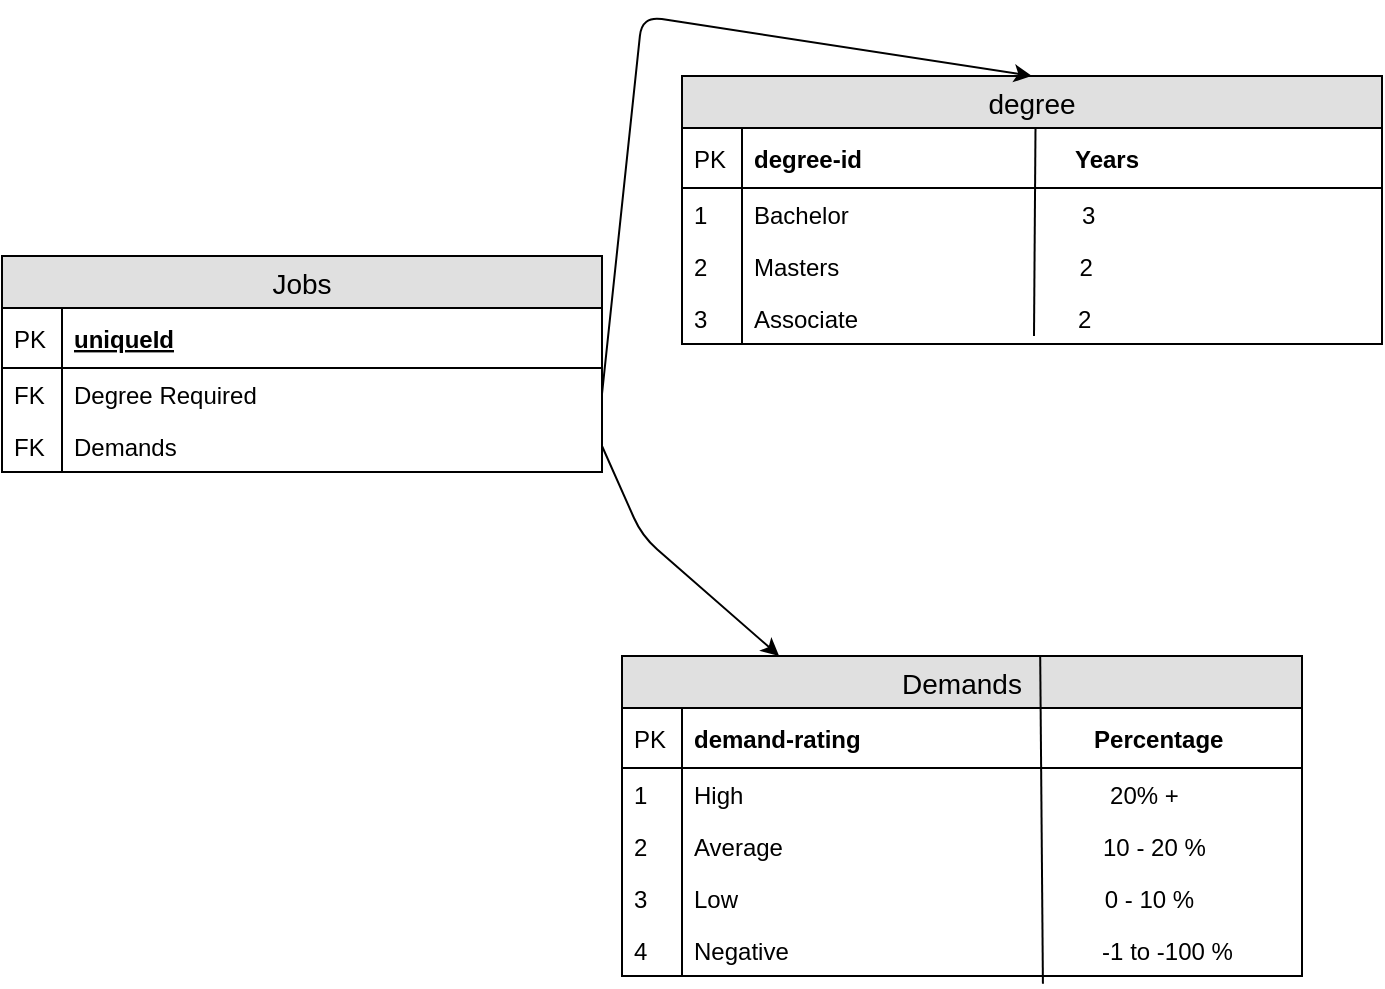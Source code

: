 <mxfile version="12.3.2" type="device" pages="1"><diagram id="A5nH4SXvxRaMwIXdK-zo" name="Page-1"><mxGraphModel dx="675" dy="865" grid="1" gridSize="10" guides="1" tooltips="1" connect="1" arrows="1" fold="1" page="1" pageScale="1" pageWidth="850" pageHeight="1100" math="0" shadow="0"><root><mxCell id="0"/><mxCell id="1" parent="0"/><mxCell id="8M03yK-Zb_a03whQf8vp-20" value="Jobs" style="swimlane;fontStyle=0;childLayout=stackLayout;horizontal=1;startSize=26;fillColor=#e0e0e0;horizontalStack=0;resizeParent=1;resizeParentMax=0;resizeLast=0;collapsible=1;marginBottom=0;swimlaneFillColor=#ffffff;align=center;fontSize=14;" parent="1" vertex="1"><mxGeometry x="80" y="200" width="300" height="108" as="geometry"/></mxCell><mxCell id="8M03yK-Zb_a03whQf8vp-21" value="uniqueId" style="shape=partialRectangle;top=0;left=0;right=0;bottom=1;align=left;verticalAlign=middle;fillColor=none;spacingLeft=34;spacingRight=4;overflow=hidden;rotatable=0;points=[[0,0.5],[1,0.5]];portConstraint=eastwest;dropTarget=0;fontStyle=5;fontSize=12;" parent="8M03yK-Zb_a03whQf8vp-20" vertex="1"><mxGeometry y="26" width="300" height="30" as="geometry"/></mxCell><mxCell id="8M03yK-Zb_a03whQf8vp-22" value="PK" style="shape=partialRectangle;top=0;left=0;bottom=0;fillColor=none;align=left;verticalAlign=middle;spacingLeft=4;spacingRight=4;overflow=hidden;rotatable=0;points=[];portConstraint=eastwest;part=1;fontSize=12;" parent="8M03yK-Zb_a03whQf8vp-21" vertex="1" connectable="0"><mxGeometry width="30" height="30" as="geometry"/></mxCell><mxCell id="8M03yK-Zb_a03whQf8vp-71" value="Degree Required&#10;" style="shape=partialRectangle;top=0;left=0;right=0;bottom=0;align=left;verticalAlign=top;fillColor=none;spacingLeft=34;spacingRight=4;overflow=hidden;rotatable=0;points=[[0,0.5],[1,0.5]];portConstraint=eastwest;dropTarget=0;fontSize=12;" parent="8M03yK-Zb_a03whQf8vp-20" vertex="1"><mxGeometry y="56" width="300" height="26" as="geometry"/></mxCell><mxCell id="8M03yK-Zb_a03whQf8vp-72" value="FK" style="shape=partialRectangle;top=0;left=0;bottom=0;fillColor=none;align=left;verticalAlign=top;spacingLeft=4;spacingRight=4;overflow=hidden;rotatable=0;points=[];portConstraint=eastwest;part=1;fontSize=12;" parent="8M03yK-Zb_a03whQf8vp-71" vertex="1" connectable="0"><mxGeometry width="30" height="26" as="geometry"/></mxCell><mxCell id="8M03yK-Zb_a03whQf8vp-23" value="Demands" style="shape=partialRectangle;top=0;left=0;right=0;bottom=0;align=left;verticalAlign=top;fillColor=none;spacingLeft=34;spacingRight=4;overflow=hidden;rotatable=0;points=[[0,0.5],[1,0.5]];portConstraint=eastwest;dropTarget=0;fontSize=12;" parent="8M03yK-Zb_a03whQf8vp-20" vertex="1"><mxGeometry y="82" width="300" height="26" as="geometry"/></mxCell><mxCell id="8M03yK-Zb_a03whQf8vp-24" value="FK" style="shape=partialRectangle;top=0;left=0;bottom=0;fillColor=none;align=left;verticalAlign=top;spacingLeft=4;spacingRight=4;overflow=hidden;rotatable=0;points=[];portConstraint=eastwest;part=1;fontSize=12;" parent="8M03yK-Zb_a03whQf8vp-23" vertex="1" connectable="0"><mxGeometry width="30" height="26" as="geometry"/></mxCell><mxCell id="8M03yK-Zb_a03whQf8vp-33" value="degree" style="swimlane;fontStyle=0;childLayout=stackLayout;horizontal=1;startSize=26;fillColor=#e0e0e0;horizontalStack=0;resizeParent=1;resizeParentMax=0;resizeLast=0;collapsible=1;marginBottom=0;swimlaneFillColor=#ffffff;align=center;fontSize=14;" parent="1" vertex="1"><mxGeometry x="420" y="110" width="350" height="134" as="geometry"/></mxCell><mxCell id="8M03yK-Zb_a03whQf8vp-34" value="degree-id                                Years" style="shape=partialRectangle;top=0;left=0;right=0;bottom=1;align=left;verticalAlign=middle;fillColor=none;spacingLeft=34;spacingRight=4;overflow=hidden;rotatable=0;points=[[0,0.5],[1,0.5]];portConstraint=eastwest;dropTarget=0;fontStyle=1;fontSize=12;" parent="8M03yK-Zb_a03whQf8vp-33" vertex="1"><mxGeometry y="26" width="350" height="30" as="geometry"/></mxCell><mxCell id="8M03yK-Zb_a03whQf8vp-35" value="PK" style="shape=partialRectangle;top=0;left=0;bottom=0;fillColor=none;align=left;verticalAlign=middle;spacingLeft=4;spacingRight=4;overflow=hidden;rotatable=0;points=[];portConstraint=eastwest;part=1;fontSize=12;" parent="8M03yK-Zb_a03whQf8vp-34" vertex="1" connectable="0"><mxGeometry width="30" height="30" as="geometry"/></mxCell><mxCell id="8M03yK-Zb_a03whQf8vp-36" value="Bachelor                                   3" style="shape=partialRectangle;top=0;left=0;right=0;bottom=0;align=left;verticalAlign=top;fillColor=none;spacingLeft=34;spacingRight=4;overflow=hidden;rotatable=0;points=[[0,0.5],[1,0.5]];portConstraint=eastwest;dropTarget=0;fontSize=12;" parent="8M03yK-Zb_a03whQf8vp-33" vertex="1"><mxGeometry y="56" width="350" height="26" as="geometry"/></mxCell><mxCell id="8M03yK-Zb_a03whQf8vp-37" value="1" style="shape=partialRectangle;top=0;left=0;bottom=0;fillColor=none;align=left;verticalAlign=top;spacingLeft=4;spacingRight=4;overflow=hidden;rotatable=0;points=[];portConstraint=eastwest;part=1;fontSize=12;" parent="8M03yK-Zb_a03whQf8vp-36" vertex="1" connectable="0"><mxGeometry width="30" height="26" as="geometry"/></mxCell><mxCell id="8M03yK-Zb_a03whQf8vp-38" value="Masters                                    2" style="shape=partialRectangle;top=0;left=0;right=0;bottom=0;align=left;verticalAlign=top;fillColor=none;spacingLeft=34;spacingRight=4;overflow=hidden;rotatable=0;points=[[0,0.5],[1,0.5]];portConstraint=eastwest;dropTarget=0;fontSize=12;" parent="8M03yK-Zb_a03whQf8vp-33" vertex="1"><mxGeometry y="82" width="350" height="26" as="geometry"/></mxCell><mxCell id="8M03yK-Zb_a03whQf8vp-39" value="2" style="shape=partialRectangle;top=0;left=0;bottom=0;fillColor=none;align=left;verticalAlign=top;spacingLeft=4;spacingRight=4;overflow=hidden;rotatable=0;points=[];portConstraint=eastwest;part=1;fontSize=12;" parent="8M03yK-Zb_a03whQf8vp-38" vertex="1" connectable="0"><mxGeometry width="30" height="26" as="geometry"/></mxCell><mxCell id="8M03yK-Zb_a03whQf8vp-40" value="Associate                                 2" style="shape=partialRectangle;top=0;left=0;right=0;bottom=0;align=left;verticalAlign=top;fillColor=none;spacingLeft=34;spacingRight=4;overflow=hidden;rotatable=0;points=[[0,0.5],[1,0.5]];portConstraint=eastwest;dropTarget=0;fontSize=12;" parent="8M03yK-Zb_a03whQf8vp-33" vertex="1"><mxGeometry y="108" width="350" height="26" as="geometry"/></mxCell><mxCell id="8M03yK-Zb_a03whQf8vp-41" value="3" style="shape=partialRectangle;top=0;left=0;bottom=0;fillColor=none;align=left;verticalAlign=top;spacingLeft=4;spacingRight=4;overflow=hidden;rotatable=0;points=[];portConstraint=eastwest;part=1;fontSize=12;" parent="8M03yK-Zb_a03whQf8vp-40" vertex="1" connectable="0"><mxGeometry width="30" height="26" as="geometry"/></mxCell><mxCell id="8M03yK-Zb_a03whQf8vp-105" value="" style="endArrow=none;html=1;exitX=0.505;exitY=-0.01;exitDx=0;exitDy=0;exitPerimeter=0;" parent="8M03yK-Zb_a03whQf8vp-33" source="8M03yK-Zb_a03whQf8vp-34" edge="1"><mxGeometry width="50" height="50" relative="1" as="geometry"><mxPoint x="145" y="410" as="sourcePoint"/><mxPoint x="176" y="130" as="targetPoint"/><Array as="points"/></mxGeometry></mxCell><mxCell id="8M03yK-Zb_a03whQf8vp-44" value="Demands" style="swimlane;fontStyle=0;childLayout=stackLayout;horizontal=1;startSize=26;fillColor=#e0e0e0;horizontalStack=0;resizeParent=1;resizeParentMax=0;resizeLast=0;collapsible=1;marginBottom=0;swimlaneFillColor=#ffffff;align=center;fontSize=14;" parent="1" vertex="1"><mxGeometry x="390" y="400" width="340" height="160" as="geometry"/></mxCell><mxCell id="8M03yK-Zb_a03whQf8vp-45" value="demand-rating                                   Percentage" style="shape=partialRectangle;top=0;left=0;right=0;bottom=1;align=left;verticalAlign=middle;fillColor=none;spacingLeft=34;spacingRight=4;overflow=hidden;rotatable=0;points=[[0,0.5],[1,0.5]];portConstraint=eastwest;dropTarget=0;fontStyle=1;fontSize=12;" parent="8M03yK-Zb_a03whQf8vp-44" vertex="1"><mxGeometry y="26" width="340" height="30" as="geometry"/></mxCell><mxCell id="8M03yK-Zb_a03whQf8vp-46" value="PK" style="shape=partialRectangle;top=0;left=0;bottom=0;fillColor=none;align=left;verticalAlign=middle;spacingLeft=4;spacingRight=4;overflow=hidden;rotatable=0;points=[];portConstraint=eastwest;part=1;fontSize=12;" parent="8M03yK-Zb_a03whQf8vp-45" vertex="1" connectable="0"><mxGeometry width="30" height="30" as="geometry"/></mxCell><mxCell id="8M03yK-Zb_a03whQf8vp-47" value="High                                                       20% +" style="shape=partialRectangle;top=0;left=0;right=0;bottom=0;align=left;verticalAlign=top;fillColor=none;spacingLeft=34;spacingRight=4;overflow=hidden;rotatable=0;points=[[0,0.5],[1,0.5]];portConstraint=eastwest;dropTarget=0;fontSize=12;" parent="8M03yK-Zb_a03whQf8vp-44" vertex="1"><mxGeometry y="56" width="340" height="26" as="geometry"/></mxCell><mxCell id="8M03yK-Zb_a03whQf8vp-48" value="1" style="shape=partialRectangle;top=0;left=0;bottom=0;fillColor=none;align=left;verticalAlign=top;spacingLeft=4;spacingRight=4;overflow=hidden;rotatable=0;points=[];portConstraint=eastwest;part=1;fontSize=12;" parent="8M03yK-Zb_a03whQf8vp-47" vertex="1" connectable="0"><mxGeometry width="30" height="26" as="geometry"/></mxCell><mxCell id="8M03yK-Zb_a03whQf8vp-49" value="Average                                                10 - 20 %" style="shape=partialRectangle;top=0;left=0;right=0;bottom=0;align=left;verticalAlign=top;fillColor=none;spacingLeft=34;spacingRight=4;overflow=hidden;rotatable=0;points=[[0,0.5],[1,0.5]];portConstraint=eastwest;dropTarget=0;fontSize=12;" parent="8M03yK-Zb_a03whQf8vp-44" vertex="1"><mxGeometry y="82" width="340" height="26" as="geometry"/></mxCell><mxCell id="8M03yK-Zb_a03whQf8vp-50" value="2" style="shape=partialRectangle;top=0;left=0;bottom=0;fillColor=none;align=left;verticalAlign=top;spacingLeft=4;spacingRight=4;overflow=hidden;rotatable=0;points=[];portConstraint=eastwest;part=1;fontSize=12;" parent="8M03yK-Zb_a03whQf8vp-49" vertex="1" connectable="0"><mxGeometry width="30" height="26" as="geometry"/></mxCell><mxCell id="8M03yK-Zb_a03whQf8vp-51" value="Low                                                       0 - 10 %" style="shape=partialRectangle;top=0;left=0;right=0;bottom=0;align=left;verticalAlign=top;fillColor=none;spacingLeft=34;spacingRight=4;overflow=hidden;rotatable=0;points=[[0,0.5],[1,0.5]];portConstraint=eastwest;dropTarget=0;fontSize=12;" parent="8M03yK-Zb_a03whQf8vp-44" vertex="1"><mxGeometry y="108" width="340" height="26" as="geometry"/></mxCell><mxCell id="8M03yK-Zb_a03whQf8vp-52" value="3" style="shape=partialRectangle;top=0;left=0;bottom=0;fillColor=none;align=left;verticalAlign=top;spacingLeft=4;spacingRight=4;overflow=hidden;rotatable=0;points=[];portConstraint=eastwest;part=1;fontSize=12;" parent="8M03yK-Zb_a03whQf8vp-51" vertex="1" connectable="0"><mxGeometry width="30" height="26" as="geometry"/></mxCell><mxCell id="m2f-p8bYDGgetp3K7vO5-1" value="Negative                                               -1 to -100 %" style="shape=partialRectangle;top=0;left=0;right=0;bottom=0;align=left;verticalAlign=top;fillColor=none;spacingLeft=34;spacingRight=4;overflow=hidden;rotatable=0;points=[[0,0.5],[1,0.5]];portConstraint=eastwest;dropTarget=0;fontSize=12;" vertex="1" parent="8M03yK-Zb_a03whQf8vp-44"><mxGeometry y="134" width="340" height="26" as="geometry"/></mxCell><mxCell id="m2f-p8bYDGgetp3K7vO5-2" value="4" style="shape=partialRectangle;top=0;left=0;bottom=0;fillColor=none;align=left;verticalAlign=top;spacingLeft=4;spacingRight=4;overflow=hidden;rotatable=0;points=[];portConstraint=eastwest;part=1;fontSize=12;" vertex="1" connectable="0" parent="m2f-p8bYDGgetp3K7vO5-1"><mxGeometry width="30" height="26" as="geometry"/></mxCell><mxCell id="m2f-p8bYDGgetp3K7vO5-5" value="" style="endArrow=none;html=1;entryX=0.619;entryY=1.149;entryDx=0;entryDy=0;entryPerimeter=0;exitX=0.615;exitY=0.002;exitDx=0;exitDy=0;exitPerimeter=0;" edge="1" parent="8M03yK-Zb_a03whQf8vp-44" source="8M03yK-Zb_a03whQf8vp-44" target="m2f-p8bYDGgetp3K7vO5-1"><mxGeometry width="50" height="50" relative="1" as="geometry"><mxPoint x="-300" y="230" as="sourcePoint"/><mxPoint x="-250" y="180" as="targetPoint"/></mxGeometry></mxCell><mxCell id="m2f-p8bYDGgetp3K7vO5-3" value="" style="endArrow=classic;html=1;exitX=1;exitY=0.5;exitDx=0;exitDy=0;" edge="1" parent="1" source="8M03yK-Zb_a03whQf8vp-23" target="8M03yK-Zb_a03whQf8vp-44"><mxGeometry width="50" height="50" relative="1" as="geometry"><mxPoint x="410" y="280" as="sourcePoint"/><mxPoint x="540" y="350" as="targetPoint"/><Array as="points"><mxPoint x="400" y="340"/></Array></mxGeometry></mxCell><mxCell id="m2f-p8bYDGgetp3K7vO5-4" value="" style="endArrow=classic;html=1;exitX=1;exitY=0.5;exitDx=0;exitDy=0;entryX=0.5;entryY=0;entryDx=0;entryDy=0;" edge="1" parent="1" source="8M03yK-Zb_a03whQf8vp-71" target="8M03yK-Zb_a03whQf8vp-33"><mxGeometry width="50" height="50" relative="1" as="geometry"><mxPoint x="90" y="630" as="sourcePoint"/><mxPoint x="430" y="260" as="targetPoint"/><Array as="points"><mxPoint x="400" y="80"/></Array></mxGeometry></mxCell></root></mxGraphModel></diagram></mxfile>